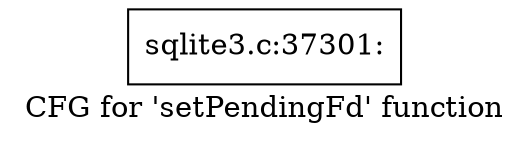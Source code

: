 digraph "CFG for 'setPendingFd' function" {
	label="CFG for 'setPendingFd' function";

	Node0x55c0f706d5b0 [shape=record,label="{sqlite3.c:37301:}"];
}
